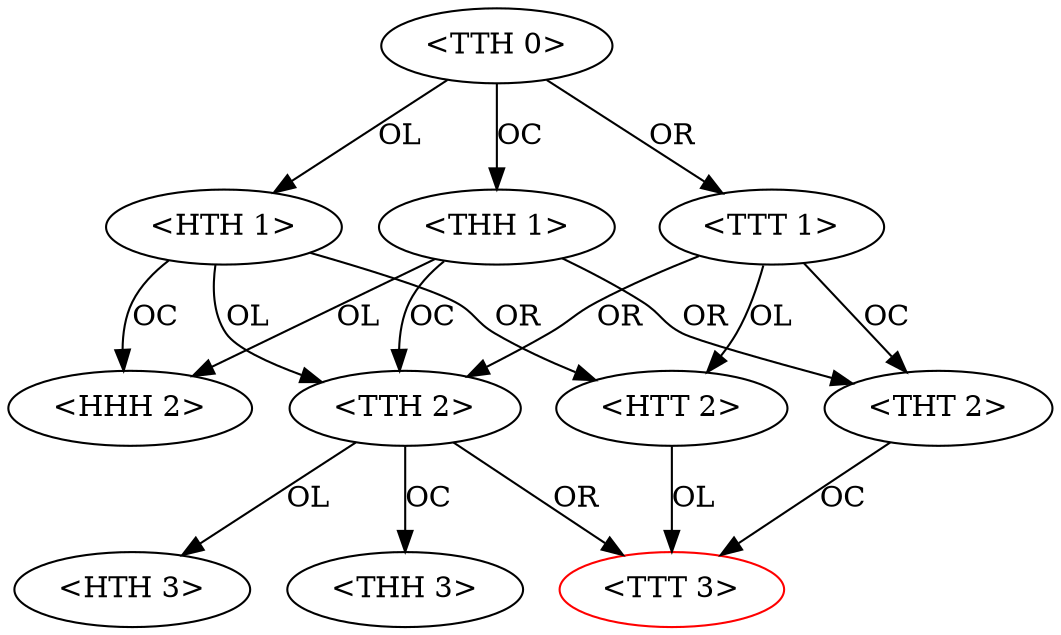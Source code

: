 /* state space graph for the 3 coins problem */
digraph threecoins {
  rankdir = "TB";

  "<TTT 3>" [
    color = red
  ];


  "<TTH 0>" -> "<HTH 1>" [
    label = "OL"
  ]
  "<TTH 0>" -> "<THH 1>" [
    label = "OC"
  ]
  "<TTH 0>" -> "<TTT 1>" [
    label = "OR"
  ]


  "<HTH 1>" -> "<TTH 2>" [
    label = "OL"
  ]
  "<HTH 1>" -> "<HHH 2>" [
    label = "OC"
  ]
  "<HTH 1>" -> "<HTT 2>" [
    label = "OR"
  ]

  "<THH 1>" -> "<HHH 2>" [
    label = "OL"
  ]
  "<THH 1>" -> "<TTH 2>" [
    label = "OC"
  ]
  "<THH 1>" -> "<THT 2>" [
    label = "OR"
  ]

  "<TTT 1>" -> "<HTT 2>" [
    label = "OL"
  ]
  "<TTT 1>" -> "<THT 2>" [
    label = "OC"
  ]
  "<TTT 1>" -> "<TTH 2>" [
    label = "OR"
  ]


  "<TTH 2>" -> "<HTH 3>" [
    label = "OL"
  ]
  "<TTH 2>" -> "<THH 3>" [
    label = "OC"
  ]
  "<TTH 2>" -> "<TTT 3>" [
    label = "OR"
  ]

  "<HTT 2>" -> "<TTT 3>" [
    label = "OL"
  ]

  "<THT 2>" -> "<TTT 3>" [
    label = "OC"
  ]
}